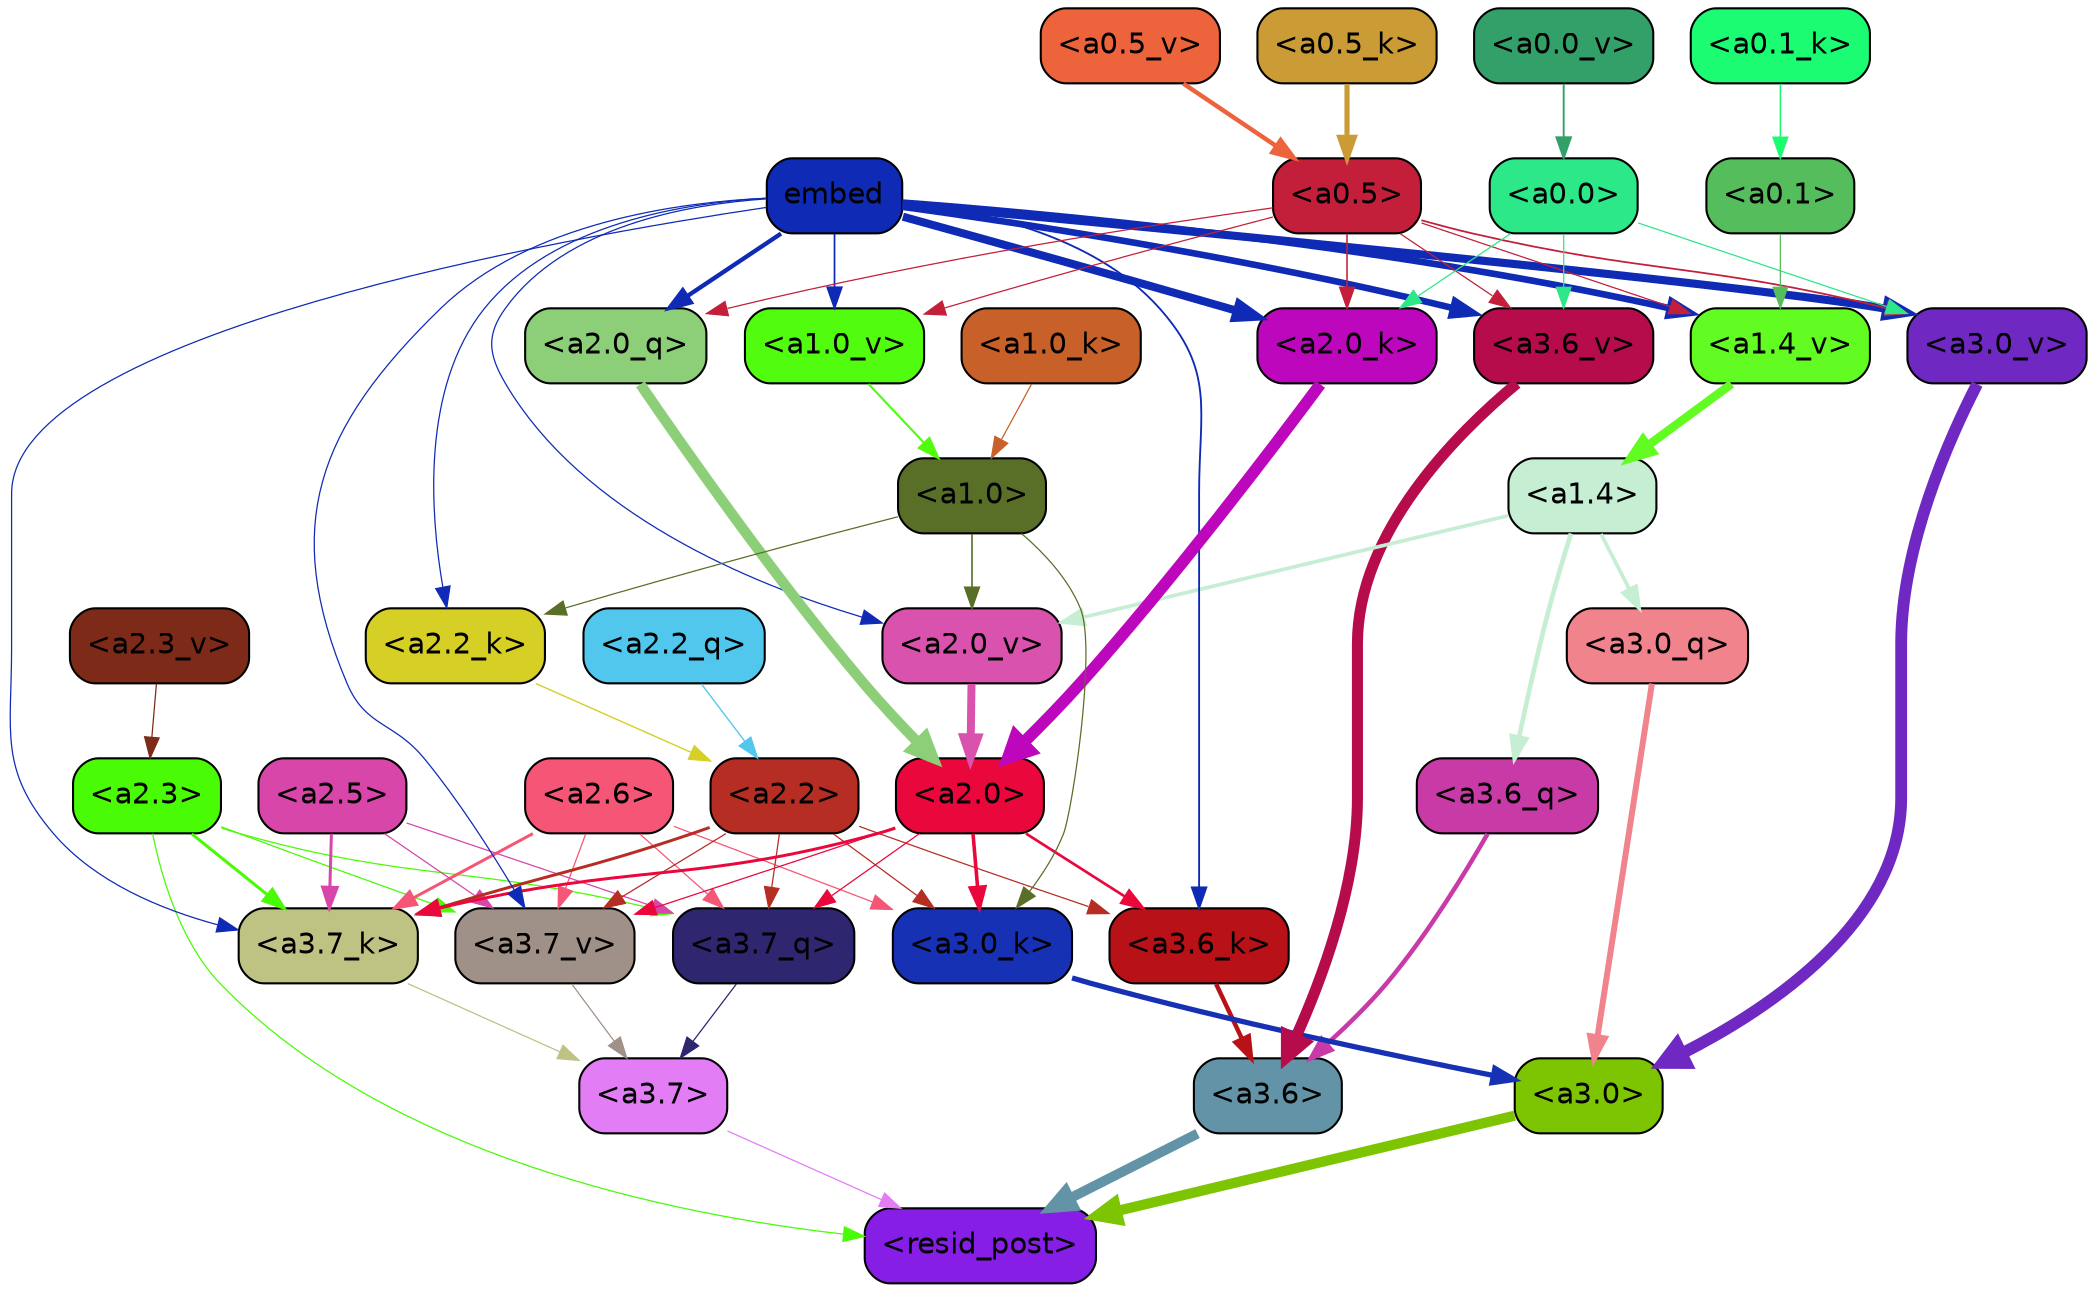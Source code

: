 strict digraph "" {
	graph [bgcolor=transparent,
		layout=dot,
		overlap=false,
		splines=true
	];
	"<a3.7>"	[color=black,
		fillcolor="#e37df6",
		fontname=Helvetica,
		shape=box,
		style="filled, rounded"];
	"<resid_post>"	[color=black,
		fillcolor="#861ee5",
		fontname=Helvetica,
		shape=box,
		style="filled, rounded"];
	"<a3.7>" -> "<resid_post>"	[color="#e37df6",
		penwidth=0.6];
	"<a3.6>"	[color=black,
		fillcolor="#6293a6",
		fontname=Helvetica,
		shape=box,
		style="filled, rounded"];
	"<a3.6>" -> "<resid_post>"	[color="#6293a6",
		penwidth=4.746312499046326];
	"<a3.0>"	[color=black,
		fillcolor="#7dc503",
		fontname=Helvetica,
		shape=box,
		style="filled, rounded"];
	"<a3.0>" -> "<resid_post>"	[color="#7dc503",
		penwidth=4.896343111991882];
	"<a2.3>"	[color=black,
		fillcolor="#49fb05",
		fontname=Helvetica,
		shape=box,
		style="filled, rounded"];
	"<a2.3>" -> "<resid_post>"	[color="#49fb05",
		penwidth=0.6];
	"<a3.7_q>"	[color=black,
		fillcolor="#2e266e",
		fontname=Helvetica,
		shape=box,
		style="filled, rounded"];
	"<a2.3>" -> "<a3.7_q>"	[color="#49fb05",
		penwidth=0.6];
	"<a3.7_k>"	[color=black,
		fillcolor="#bec383",
		fontname=Helvetica,
		shape=box,
		style="filled, rounded"];
	"<a2.3>" -> "<a3.7_k>"	[color="#49fb05",
		penwidth=1.467104621231556];
	"<a3.7_v>"	[color=black,
		fillcolor="#9f9187",
		fontname=Helvetica,
		shape=box,
		style="filled, rounded"];
	"<a2.3>" -> "<a3.7_v>"	[color="#49fb05",
		penwidth=0.6];
	"<a3.7_q>" -> "<a3.7>"	[color="#2e266e",
		penwidth=0.6];
	"<a3.6_q>"	[color=black,
		fillcolor="#c83ba7",
		fontname=Helvetica,
		shape=box,
		style="filled, rounded"];
	"<a3.6_q>" -> "<a3.6>"	[color="#c83ba7",
		penwidth=2.160832464694977];
	"<a3.0_q>"	[color=black,
		fillcolor="#f1838d",
		fontname=Helvetica,
		shape=box,
		style="filled, rounded"];
	"<a3.0_q>" -> "<a3.0>"	[color="#f1838d",
		penwidth=2.870753765106201];
	"<a3.7_k>" -> "<a3.7>"	[color="#bec383",
		penwidth=0.6];
	"<a3.6_k>"	[color=black,
		fillcolor="#b91118",
		fontname=Helvetica,
		shape=box,
		style="filled, rounded"];
	"<a3.6_k>" -> "<a3.6>"	[color="#b91118",
		penwidth=2.13908451795578];
	"<a3.0_k>"	[color=black,
		fillcolor="#1631b4",
		fontname=Helvetica,
		shape=box,
		style="filled, rounded"];
	"<a3.0_k>" -> "<a3.0>"	[color="#1631b4",
		penwidth=2.520303964614868];
	"<a3.7_v>" -> "<a3.7>"	[color="#9f9187",
		penwidth=0.6];
	"<a3.6_v>"	[color=black,
		fillcolor="#b60c4c",
		fontname=Helvetica,
		shape=box,
		style="filled, rounded"];
	"<a3.6_v>" -> "<a3.6>"	[color="#b60c4c",
		penwidth=5.297133803367615];
	"<a3.0_v>"	[color=black,
		fillcolor="#7028c2",
		fontname=Helvetica,
		shape=box,
		style="filled, rounded"];
	"<a3.0_v>" -> "<a3.0>"	[color="#7028c2",
		penwidth=5.680712580680847];
	"<a2.6>"	[color=black,
		fillcolor="#f65676",
		fontname=Helvetica,
		shape=box,
		style="filled, rounded"];
	"<a2.6>" -> "<a3.7_q>"	[color="#f65676",
		penwidth=0.6];
	"<a2.6>" -> "<a3.7_k>"	[color="#f65676",
		penwidth=1.4453159049153328];
	"<a2.6>" -> "<a3.0_k>"	[color="#f65676",
		penwidth=0.6];
	"<a2.6>" -> "<a3.7_v>"	[color="#f65676",
		penwidth=0.6];
	"<a2.5>"	[color=black,
		fillcolor="#d846aa",
		fontname=Helvetica,
		shape=box,
		style="filled, rounded"];
	"<a2.5>" -> "<a3.7_q>"	[color="#d846aa",
		penwidth=0.6];
	"<a2.5>" -> "<a3.7_k>"	[color="#d846aa",
		penwidth=1.4526091292500496];
	"<a2.5>" -> "<a3.7_v>"	[color="#d846aa",
		penwidth=0.6];
	"<a2.2>"	[color=black,
		fillcolor="#b52d23",
		fontname=Helvetica,
		shape=box,
		style="filled, rounded"];
	"<a2.2>" -> "<a3.7_q>"	[color="#b52d23",
		penwidth=0.6];
	"<a2.2>" -> "<a3.7_k>"	[color="#b52d23",
		penwidth=1.4310357049107552];
	"<a2.2>" -> "<a3.6_k>"	[color="#b52d23",
		penwidth=0.6];
	"<a2.2>" -> "<a3.0_k>"	[color="#b52d23",
		penwidth=0.6];
	"<a2.2>" -> "<a3.7_v>"	[color="#b52d23",
		penwidth=0.6];
	"<a2.0>"	[color=black,
		fillcolor="#ea073c",
		fontname=Helvetica,
		shape=box,
		style="filled, rounded"];
	"<a2.0>" -> "<a3.7_q>"	[color="#ea073c",
		penwidth=0.6];
	"<a2.0>" -> "<a3.7_k>"	[color="#ea073c",
		penwidth=1.4314699843525887];
	"<a2.0>" -> "<a3.6_k>"	[color="#ea073c",
		penwidth=1.2950235605239868];
	"<a2.0>" -> "<a3.0_k>"	[color="#ea073c",
		penwidth=1.712992787361145];
	"<a2.0>" -> "<a3.7_v>"	[color="#ea073c",
		penwidth=0.6];
	"<a1.4>"	[color=black,
		fillcolor="#c5eed3",
		fontname=Helvetica,
		shape=box,
		style="filled, rounded"];
	"<a1.4>" -> "<a3.6_q>"	[color="#c5eed3",
		penwidth=2.242796540260315];
	"<a1.4>" -> "<a3.0_q>"	[color="#c5eed3",
		penwidth=1.7808996737003326];
	"<a2.0_v>"	[color=black,
		fillcolor="#d852ae",
		fontname=Helvetica,
		shape=box,
		style="filled, rounded"];
	"<a1.4>" -> "<a2.0_v>"	[color="#c5eed3",
		penwidth=1.7603429555892944];
	embed	[color=black,
		fillcolor="#0f2bb5",
		fontname=Helvetica,
		shape=box,
		style="filled, rounded"];
	embed -> "<a3.7_k>"	[color="#0f2bb5",
		penwidth=0.6];
	embed -> "<a3.6_k>"	[color="#0f2bb5",
		penwidth=0.891706109046936];
	embed -> "<a3.7_v>"	[color="#0f2bb5",
		penwidth=0.6];
	embed -> "<a3.6_v>"	[color="#0f2bb5",
		penwidth=3.1766927242279053];
	embed -> "<a3.0_v>"	[color="#0f2bb5",
		penwidth=3.9005755856633186];
	"<a2.0_q>"	[color=black,
		fillcolor="#8dcf78",
		fontname=Helvetica,
		shape=box,
		style="filled, rounded"];
	embed -> "<a2.0_q>"	[color="#0f2bb5",
		penwidth=2.0810389518737793];
	"<a2.2_k>"	[color=black,
		fillcolor="#d6cf26",
		fontname=Helvetica,
		shape=box,
		style="filled, rounded"];
	embed -> "<a2.2_k>"	[color="#0f2bb5",
		penwidth=0.6];
	"<a2.0_k>"	[color=black,
		fillcolor="#bd07bc",
		fontname=Helvetica,
		shape=box,
		style="filled, rounded"];
	embed -> "<a2.0_k>"	[color="#0f2bb5",
		penwidth=3.8915770053863525];
	embed -> "<a2.0_v>"	[color="#0f2bb5",
		penwidth=0.6];
	"<a1.4_v>"	[color=black,
		fillcolor="#62fb22",
		fontname=Helvetica,
		shape=box,
		style="filled, rounded"];
	embed -> "<a1.4_v>"	[color="#0f2bb5",
		penwidth=3.201367974281311];
	"<a1.0_v>"	[color=black,
		fillcolor="#51fc0e",
		fontname=Helvetica,
		shape=box,
		style="filled, rounded"];
	embed -> "<a1.0_v>"	[color="#0f2bb5",
		penwidth=0.8298318386077881];
	"<a1.0>"	[color=black,
		fillcolor="#596f28",
		fontname=Helvetica,
		shape=box,
		style="filled, rounded"];
	"<a1.0>" -> "<a3.0_k>"	[color="#596f28",
		penwidth=0.6];
	"<a1.0>" -> "<a2.2_k>"	[color="#596f28",
		penwidth=0.6];
	"<a1.0>" -> "<a2.0_v>"	[color="#596f28",
		penwidth=0.7897878289222717];
	"<a0.5>"	[color=black,
		fillcolor="#c31f3b",
		fontname=Helvetica,
		shape=box,
		style="filled, rounded"];
	"<a0.5>" -> "<a3.6_v>"	[color="#c31f3b",
		penwidth=0.6];
	"<a0.5>" -> "<a3.0_v>"	[color="#c31f3b",
		penwidth=0.8493617177009583];
	"<a0.5>" -> "<a2.0_q>"	[color="#c31f3b",
		penwidth=0.6];
	"<a0.5>" -> "<a2.0_k>"	[color="#c31f3b",
		penwidth=0.7482255101203918];
	"<a0.5>" -> "<a1.4_v>"	[color="#c31f3b",
		penwidth=0.6];
	"<a0.5>" -> "<a1.0_v>"	[color="#c31f3b",
		penwidth=0.6];
	"<a0.0>"	[color=black,
		fillcolor="#2ce889",
		fontname=Helvetica,
		shape=box,
		style="filled, rounded"];
	"<a0.0>" -> "<a3.6_v>"	[color="#2ce889",
		penwidth=0.6];
	"<a0.0>" -> "<a3.0_v>"	[color="#2ce889",
		penwidth=0.6];
	"<a0.0>" -> "<a2.0_k>"	[color="#2ce889",
		penwidth=0.6];
	"<a2.2_q>"	[color=black,
		fillcolor="#51c7ee",
		fontname=Helvetica,
		shape=box,
		style="filled, rounded"];
	"<a2.2_q>" -> "<a2.2>"	[color="#51c7ee",
		penwidth=0.6449352353811264];
	"<a2.0_q>" -> "<a2.0>"	[color="#8dcf78",
		penwidth=5.017253503203392];
	"<a2.2_k>" -> "<a2.2>"	[color="#d6cf26",
		penwidth=0.6690489649772644];
	"<a2.0_k>" -> "<a2.0>"	[color="#bd07bc",
		penwidth=5.656688302755356];
	"<a2.3_v>"	[color=black,
		fillcolor="#7d2a18",
		fontname=Helvetica,
		shape=box,
		style="filled, rounded"];
	"<a2.3_v>" -> "<a2.3>"	[color="#7d2a18",
		penwidth=0.6];
	"<a2.0_v>" -> "<a2.0>"	[color="#d852ae",
		penwidth=3.8170836865901947];
	"<a1.0_k>"	[color=black,
		fillcolor="#c76029",
		fontname=Helvetica,
		shape=box,
		style="filled, rounded"];
	"<a1.0_k>" -> "<a1.0>"	[color="#c76029",
		penwidth=0.6];
	"<a1.4_v>" -> "<a1.4>"	[color="#62fb22",
		penwidth=4.140247106552124];
	"<a1.0_v>" -> "<a1.0>"	[color="#51fc0e",
		penwidth=1.020309567451477];
	"<a0.1>"	[color=black,
		fillcolor="#56bd5c",
		fontname=Helvetica,
		shape=box,
		style="filled, rounded"];
	"<a0.1>" -> "<a1.4_v>"	[color="#56bd5c",
		penwidth=0.6];
	"<a0.5_k>"	[color=black,
		fillcolor="#cb9b35",
		fontname=Helvetica,
		shape=box,
		style="filled, rounded"];
	"<a0.5_k>" -> "<a0.5>"	[color="#cb9b35",
		penwidth=2.463372588157654];
	"<a0.1_k>"	[color=black,
		fillcolor="#1bfc72",
		fontname=Helvetica,
		shape=box,
		style="filled, rounded"];
	"<a0.1_k>" -> "<a0.1>"	[color="#1bfc72",
		penwidth=0.7361900806427002];
	"<a0.5_v>"	[color=black,
		fillcolor="#ed633c",
		fontname=Helvetica,
		shape=box,
		style="filled, rounded"];
	"<a0.5_v>" -> "<a0.5>"	[color="#ed633c",
		penwidth=2.1396186351776123];
	"<a0.0_v>"	[color=black,
		fillcolor="#339f69",
		fontname=Helvetica,
		shape=box,
		style="filled, rounded"];
	"<a0.0_v>" -> "<a0.0>"	[color="#339f69",
		penwidth=0.9198480844497681];
}
